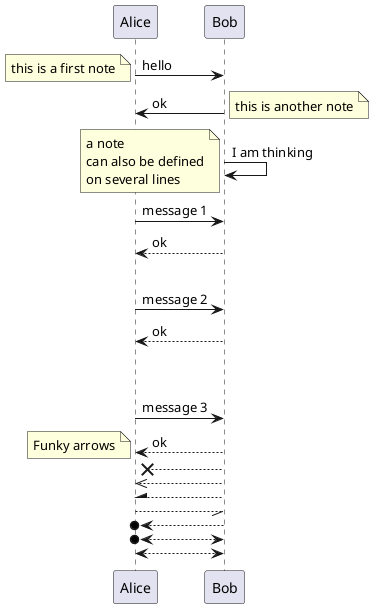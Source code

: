 @startuml
Alice->Bob : hello
note left: this is a first note
Bob->Alice : ok
note right: this is another note
Bob->Bob : I am thinking
note left
a note
can also be defined
on several lines
end note
Alice -> Bob: message 1
Bob --> Alice: ok
|||
Alice -> Bob: message 2
Bob --> Alice: ok
||45||
Alice -> Bob: message 3
Bob --> Alice: ok
note left: Funky arrows
Bob -->x Alice
Bob -->> Alice
Bob --\ Alice
Bob \\-- Alice
Bob -->o Alice
Bob <-->o Alice
Bob <--> Alice
@enduml
